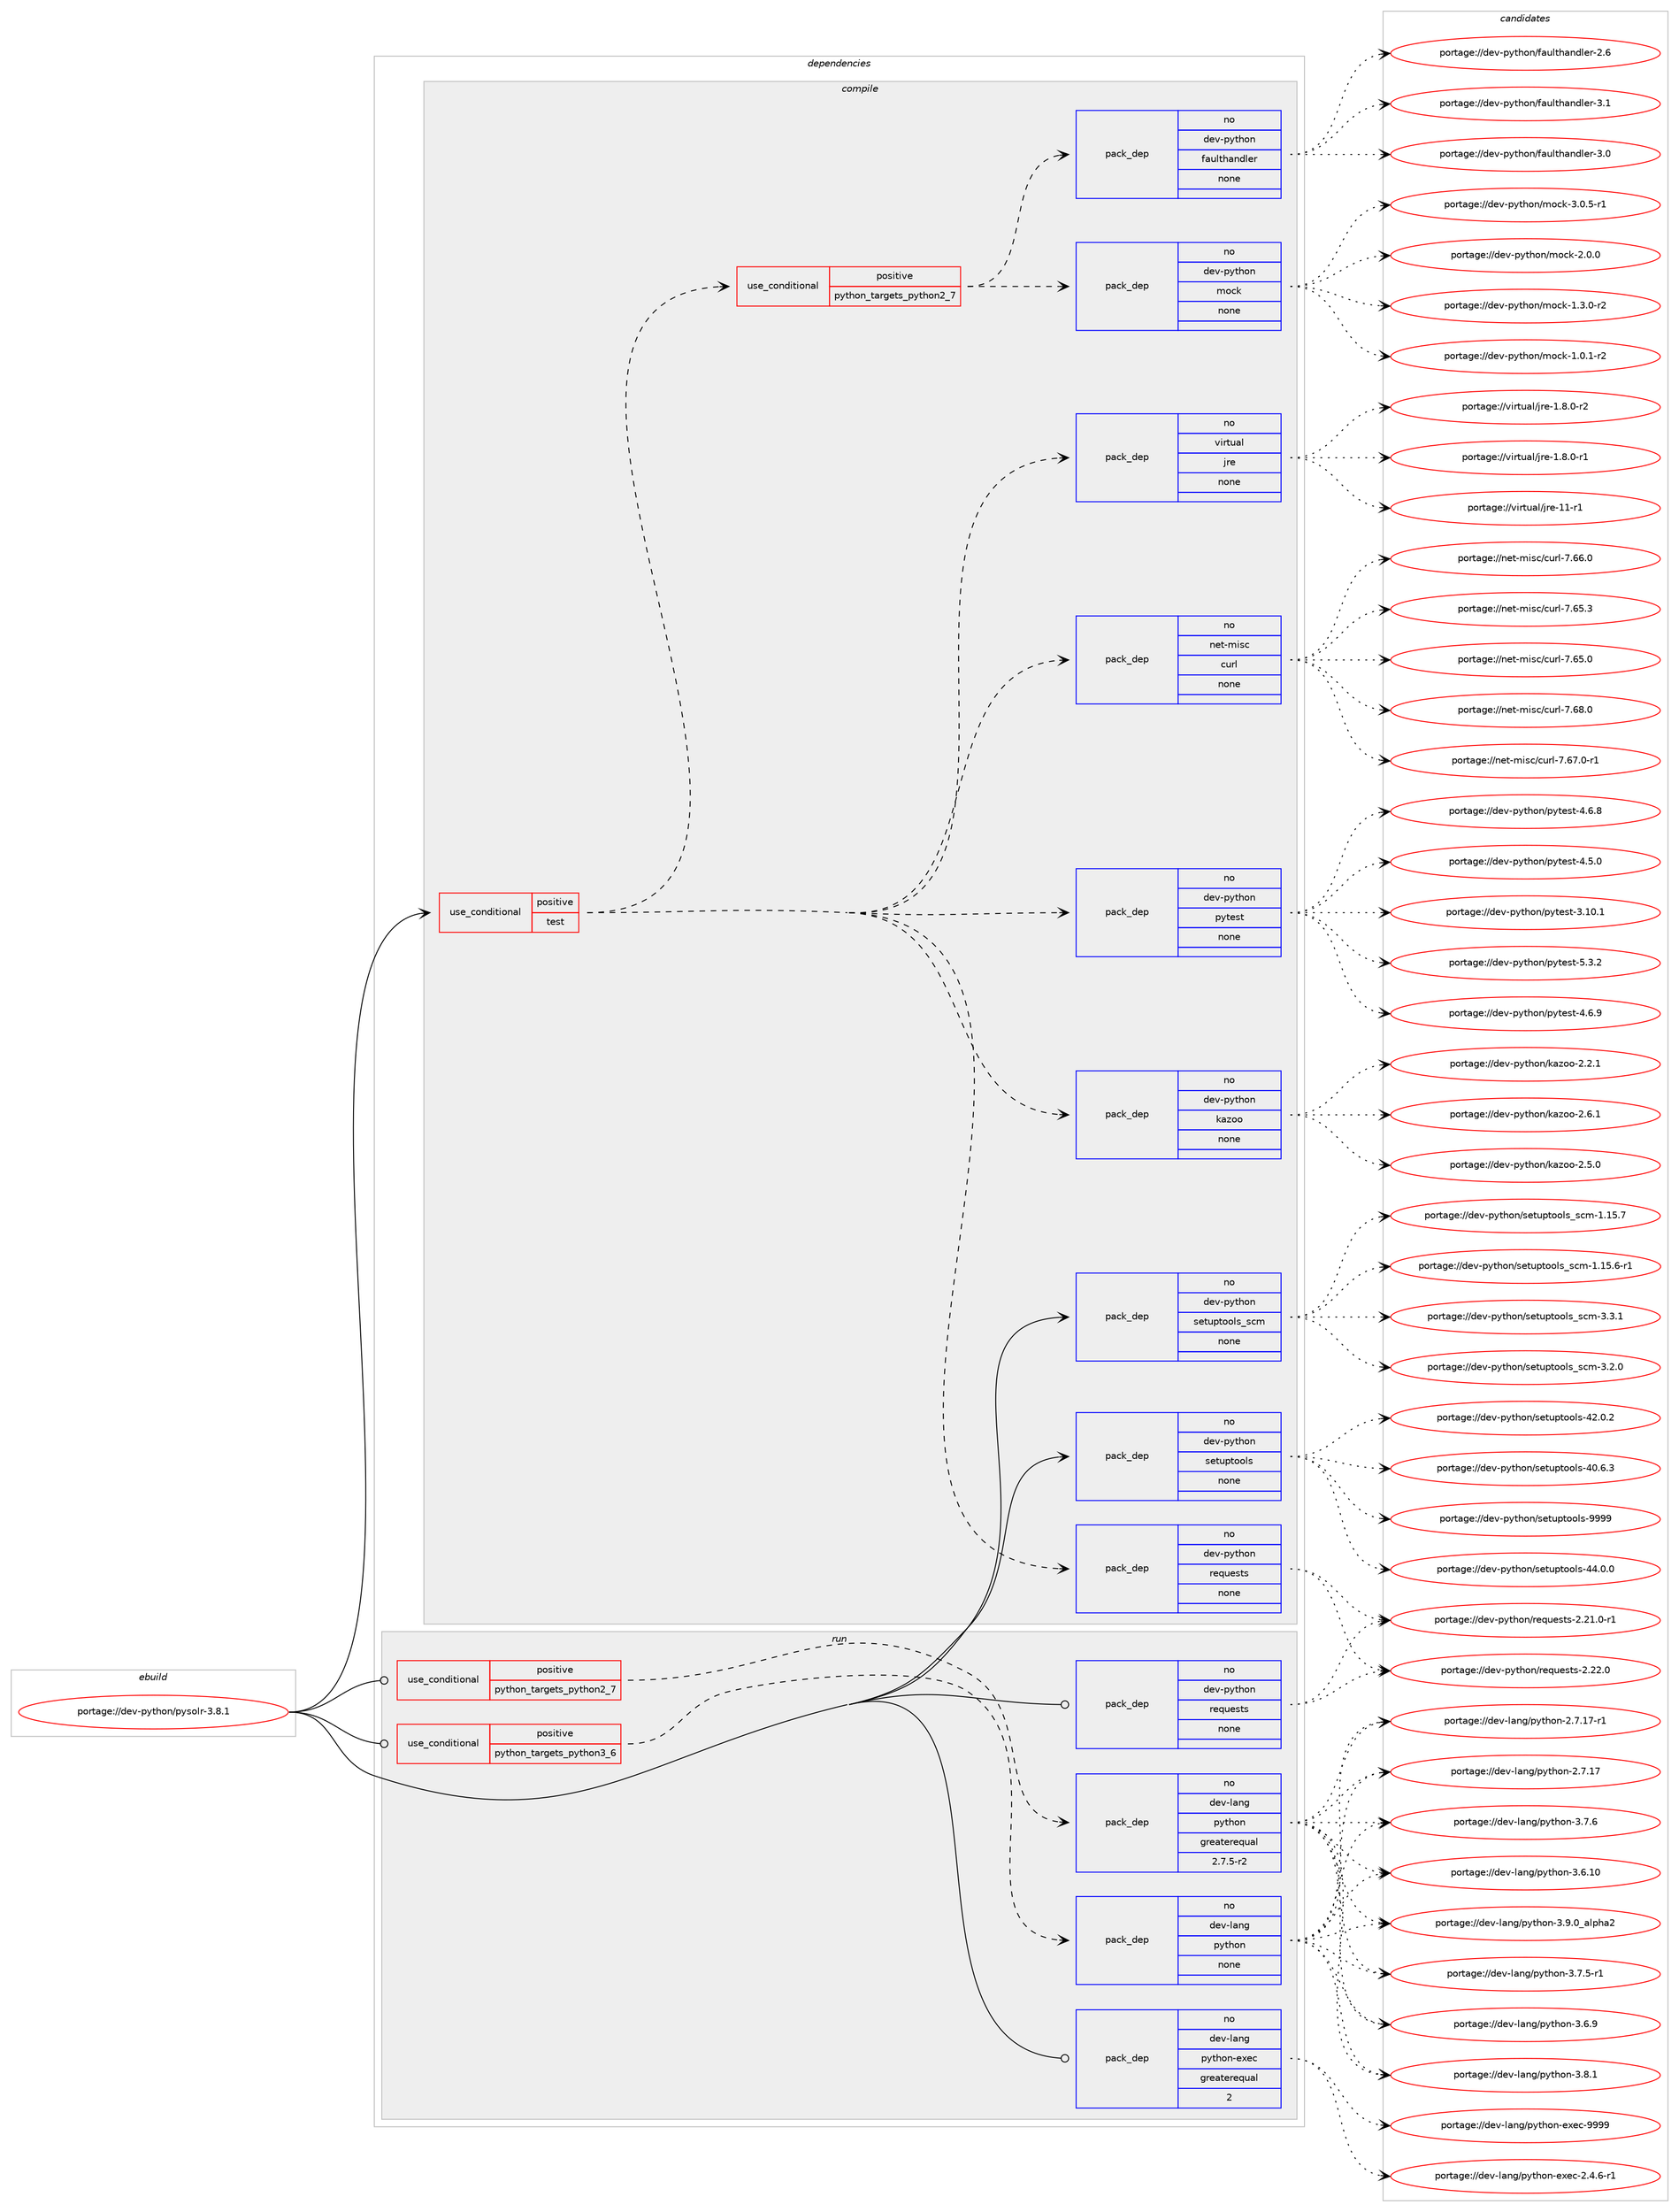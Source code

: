 digraph prolog {

# *************
# Graph options
# *************

newrank=true;
concentrate=true;
compound=true;
graph [rankdir=LR,fontname=Helvetica,fontsize=10,ranksep=1.5];#, ranksep=2.5, nodesep=0.2];
edge  [arrowhead=vee];
node  [fontname=Helvetica,fontsize=10];

# **********
# The ebuild
# **********

subgraph cluster_leftcol {
color=gray;
rank=same;
label=<<i>ebuild</i>>;
id [label="portage://dev-python/pysolr-3.8.1", color=red, width=4, href="../dev-python/pysolr-3.8.1.svg"];
}

# ****************
# The dependencies
# ****************

subgraph cluster_midcol {
color=gray;
label=<<i>dependencies</i>>;
subgraph cluster_compile {
fillcolor="#eeeeee";
style=filled;
label=<<i>compile</i>>;
subgraph cond108548 {
dependency435041 [label=<<TABLE BORDER="0" CELLBORDER="1" CELLSPACING="0" CELLPADDING="4"><TR><TD ROWSPAN="3" CELLPADDING="10">use_conditional</TD></TR><TR><TD>positive</TD></TR><TR><TD>test</TD></TR></TABLE>>, shape=none, color=red];
subgraph pack321571 {
dependency435042 [label=<<TABLE BORDER="0" CELLBORDER="1" CELLSPACING="0" CELLPADDING="4" WIDTH="220"><TR><TD ROWSPAN="6" CELLPADDING="30">pack_dep</TD></TR><TR><TD WIDTH="110">no</TD></TR><TR><TD>dev-python</TD></TR><TR><TD>requests</TD></TR><TR><TD>none</TD></TR><TR><TD></TD></TR></TABLE>>, shape=none, color=blue];
}
dependency435041:e -> dependency435042:w [weight=20,style="dashed",arrowhead="vee"];
subgraph pack321572 {
dependency435043 [label=<<TABLE BORDER="0" CELLBORDER="1" CELLSPACING="0" CELLPADDING="4" WIDTH="220"><TR><TD ROWSPAN="6" CELLPADDING="30">pack_dep</TD></TR><TR><TD WIDTH="110">no</TD></TR><TR><TD>dev-python</TD></TR><TR><TD>kazoo</TD></TR><TR><TD>none</TD></TR><TR><TD></TD></TR></TABLE>>, shape=none, color=blue];
}
dependency435041:e -> dependency435043:w [weight=20,style="dashed",arrowhead="vee"];
subgraph pack321573 {
dependency435044 [label=<<TABLE BORDER="0" CELLBORDER="1" CELLSPACING="0" CELLPADDING="4" WIDTH="220"><TR><TD ROWSPAN="6" CELLPADDING="30">pack_dep</TD></TR><TR><TD WIDTH="110">no</TD></TR><TR><TD>dev-python</TD></TR><TR><TD>pytest</TD></TR><TR><TD>none</TD></TR><TR><TD></TD></TR></TABLE>>, shape=none, color=blue];
}
dependency435041:e -> dependency435044:w [weight=20,style="dashed",arrowhead="vee"];
subgraph pack321574 {
dependency435045 [label=<<TABLE BORDER="0" CELLBORDER="1" CELLSPACING="0" CELLPADDING="4" WIDTH="220"><TR><TD ROWSPAN="6" CELLPADDING="30">pack_dep</TD></TR><TR><TD WIDTH="110">no</TD></TR><TR><TD>net-misc</TD></TR><TR><TD>curl</TD></TR><TR><TD>none</TD></TR><TR><TD></TD></TR></TABLE>>, shape=none, color=blue];
}
dependency435041:e -> dependency435045:w [weight=20,style="dashed",arrowhead="vee"];
subgraph pack321575 {
dependency435046 [label=<<TABLE BORDER="0" CELLBORDER="1" CELLSPACING="0" CELLPADDING="4" WIDTH="220"><TR><TD ROWSPAN="6" CELLPADDING="30">pack_dep</TD></TR><TR><TD WIDTH="110">no</TD></TR><TR><TD>virtual</TD></TR><TR><TD>jre</TD></TR><TR><TD>none</TD></TR><TR><TD></TD></TR></TABLE>>, shape=none, color=blue];
}
dependency435041:e -> dependency435046:w [weight=20,style="dashed",arrowhead="vee"];
subgraph cond108549 {
dependency435047 [label=<<TABLE BORDER="0" CELLBORDER="1" CELLSPACING="0" CELLPADDING="4"><TR><TD ROWSPAN="3" CELLPADDING="10">use_conditional</TD></TR><TR><TD>positive</TD></TR><TR><TD>python_targets_python2_7</TD></TR></TABLE>>, shape=none, color=red];
subgraph pack321576 {
dependency435048 [label=<<TABLE BORDER="0" CELLBORDER="1" CELLSPACING="0" CELLPADDING="4" WIDTH="220"><TR><TD ROWSPAN="6" CELLPADDING="30">pack_dep</TD></TR><TR><TD WIDTH="110">no</TD></TR><TR><TD>dev-python</TD></TR><TR><TD>faulthandler</TD></TR><TR><TD>none</TD></TR><TR><TD></TD></TR></TABLE>>, shape=none, color=blue];
}
dependency435047:e -> dependency435048:w [weight=20,style="dashed",arrowhead="vee"];
subgraph pack321577 {
dependency435049 [label=<<TABLE BORDER="0" CELLBORDER="1" CELLSPACING="0" CELLPADDING="4" WIDTH="220"><TR><TD ROWSPAN="6" CELLPADDING="30">pack_dep</TD></TR><TR><TD WIDTH="110">no</TD></TR><TR><TD>dev-python</TD></TR><TR><TD>mock</TD></TR><TR><TD>none</TD></TR><TR><TD></TD></TR></TABLE>>, shape=none, color=blue];
}
dependency435047:e -> dependency435049:w [weight=20,style="dashed",arrowhead="vee"];
}
dependency435041:e -> dependency435047:w [weight=20,style="dashed",arrowhead="vee"];
}
id:e -> dependency435041:w [weight=20,style="solid",arrowhead="vee"];
subgraph pack321578 {
dependency435050 [label=<<TABLE BORDER="0" CELLBORDER="1" CELLSPACING="0" CELLPADDING="4" WIDTH="220"><TR><TD ROWSPAN="6" CELLPADDING="30">pack_dep</TD></TR><TR><TD WIDTH="110">no</TD></TR><TR><TD>dev-python</TD></TR><TR><TD>setuptools</TD></TR><TR><TD>none</TD></TR><TR><TD></TD></TR></TABLE>>, shape=none, color=blue];
}
id:e -> dependency435050:w [weight=20,style="solid",arrowhead="vee"];
subgraph pack321579 {
dependency435051 [label=<<TABLE BORDER="0" CELLBORDER="1" CELLSPACING="0" CELLPADDING="4" WIDTH="220"><TR><TD ROWSPAN="6" CELLPADDING="30">pack_dep</TD></TR><TR><TD WIDTH="110">no</TD></TR><TR><TD>dev-python</TD></TR><TR><TD>setuptools_scm</TD></TR><TR><TD>none</TD></TR><TR><TD></TD></TR></TABLE>>, shape=none, color=blue];
}
id:e -> dependency435051:w [weight=20,style="solid",arrowhead="vee"];
}
subgraph cluster_compileandrun {
fillcolor="#eeeeee";
style=filled;
label=<<i>compile and run</i>>;
}
subgraph cluster_run {
fillcolor="#eeeeee";
style=filled;
label=<<i>run</i>>;
subgraph cond108550 {
dependency435052 [label=<<TABLE BORDER="0" CELLBORDER="1" CELLSPACING="0" CELLPADDING="4"><TR><TD ROWSPAN="3" CELLPADDING="10">use_conditional</TD></TR><TR><TD>positive</TD></TR><TR><TD>python_targets_python2_7</TD></TR></TABLE>>, shape=none, color=red];
subgraph pack321580 {
dependency435053 [label=<<TABLE BORDER="0" CELLBORDER="1" CELLSPACING="0" CELLPADDING="4" WIDTH="220"><TR><TD ROWSPAN="6" CELLPADDING="30">pack_dep</TD></TR><TR><TD WIDTH="110">no</TD></TR><TR><TD>dev-lang</TD></TR><TR><TD>python</TD></TR><TR><TD>greaterequal</TD></TR><TR><TD>2.7.5-r2</TD></TR></TABLE>>, shape=none, color=blue];
}
dependency435052:e -> dependency435053:w [weight=20,style="dashed",arrowhead="vee"];
}
id:e -> dependency435052:w [weight=20,style="solid",arrowhead="odot"];
subgraph cond108551 {
dependency435054 [label=<<TABLE BORDER="0" CELLBORDER="1" CELLSPACING="0" CELLPADDING="4"><TR><TD ROWSPAN="3" CELLPADDING="10">use_conditional</TD></TR><TR><TD>positive</TD></TR><TR><TD>python_targets_python3_6</TD></TR></TABLE>>, shape=none, color=red];
subgraph pack321581 {
dependency435055 [label=<<TABLE BORDER="0" CELLBORDER="1" CELLSPACING="0" CELLPADDING="4" WIDTH="220"><TR><TD ROWSPAN="6" CELLPADDING="30">pack_dep</TD></TR><TR><TD WIDTH="110">no</TD></TR><TR><TD>dev-lang</TD></TR><TR><TD>python</TD></TR><TR><TD>none</TD></TR><TR><TD></TD></TR></TABLE>>, shape=none, color=blue];
}
dependency435054:e -> dependency435055:w [weight=20,style="dashed",arrowhead="vee"];
}
id:e -> dependency435054:w [weight=20,style="solid",arrowhead="odot"];
subgraph pack321582 {
dependency435056 [label=<<TABLE BORDER="0" CELLBORDER="1" CELLSPACING="0" CELLPADDING="4" WIDTH="220"><TR><TD ROWSPAN="6" CELLPADDING="30">pack_dep</TD></TR><TR><TD WIDTH="110">no</TD></TR><TR><TD>dev-lang</TD></TR><TR><TD>python-exec</TD></TR><TR><TD>greaterequal</TD></TR><TR><TD>2</TD></TR></TABLE>>, shape=none, color=blue];
}
id:e -> dependency435056:w [weight=20,style="solid",arrowhead="odot"];
subgraph pack321583 {
dependency435057 [label=<<TABLE BORDER="0" CELLBORDER="1" CELLSPACING="0" CELLPADDING="4" WIDTH="220"><TR><TD ROWSPAN="6" CELLPADDING="30">pack_dep</TD></TR><TR><TD WIDTH="110">no</TD></TR><TR><TD>dev-python</TD></TR><TR><TD>requests</TD></TR><TR><TD>none</TD></TR><TR><TD></TD></TR></TABLE>>, shape=none, color=blue];
}
id:e -> dependency435057:w [weight=20,style="solid",arrowhead="odot"];
}
}

# **************
# The candidates
# **************

subgraph cluster_choices {
rank=same;
color=gray;
label=<<i>candidates</i>>;

subgraph choice321571 {
color=black;
nodesep=1;
choice100101118451121211161041111104711410111311710111511611545504650504648 [label="portage://dev-python/requests-2.22.0", color=red, width=4,href="../dev-python/requests-2.22.0.svg"];
choice1001011184511212111610411111047114101113117101115116115455046504946484511449 [label="portage://dev-python/requests-2.21.0-r1", color=red, width=4,href="../dev-python/requests-2.21.0-r1.svg"];
dependency435042:e -> choice100101118451121211161041111104711410111311710111511611545504650504648:w [style=dotted,weight="100"];
dependency435042:e -> choice1001011184511212111610411111047114101113117101115116115455046504946484511449:w [style=dotted,weight="100"];
}
subgraph choice321572 {
color=black;
nodesep=1;
choice100101118451121211161041111104710797122111111455046544649 [label="portage://dev-python/kazoo-2.6.1", color=red, width=4,href="../dev-python/kazoo-2.6.1.svg"];
choice100101118451121211161041111104710797122111111455046534648 [label="portage://dev-python/kazoo-2.5.0", color=red, width=4,href="../dev-python/kazoo-2.5.0.svg"];
choice100101118451121211161041111104710797122111111455046504649 [label="portage://dev-python/kazoo-2.2.1", color=red, width=4,href="../dev-python/kazoo-2.2.1.svg"];
dependency435043:e -> choice100101118451121211161041111104710797122111111455046544649:w [style=dotted,weight="100"];
dependency435043:e -> choice100101118451121211161041111104710797122111111455046534648:w [style=dotted,weight="100"];
dependency435043:e -> choice100101118451121211161041111104710797122111111455046504649:w [style=dotted,weight="100"];
}
subgraph choice321573 {
color=black;
nodesep=1;
choice1001011184511212111610411111047112121116101115116455346514650 [label="portage://dev-python/pytest-5.3.2", color=red, width=4,href="../dev-python/pytest-5.3.2.svg"];
choice1001011184511212111610411111047112121116101115116455246544657 [label="portage://dev-python/pytest-4.6.9", color=red, width=4,href="../dev-python/pytest-4.6.9.svg"];
choice1001011184511212111610411111047112121116101115116455246544656 [label="portage://dev-python/pytest-4.6.8", color=red, width=4,href="../dev-python/pytest-4.6.8.svg"];
choice1001011184511212111610411111047112121116101115116455246534648 [label="portage://dev-python/pytest-4.5.0", color=red, width=4,href="../dev-python/pytest-4.5.0.svg"];
choice100101118451121211161041111104711212111610111511645514649484649 [label="portage://dev-python/pytest-3.10.1", color=red, width=4,href="../dev-python/pytest-3.10.1.svg"];
dependency435044:e -> choice1001011184511212111610411111047112121116101115116455346514650:w [style=dotted,weight="100"];
dependency435044:e -> choice1001011184511212111610411111047112121116101115116455246544657:w [style=dotted,weight="100"];
dependency435044:e -> choice1001011184511212111610411111047112121116101115116455246544656:w [style=dotted,weight="100"];
dependency435044:e -> choice1001011184511212111610411111047112121116101115116455246534648:w [style=dotted,weight="100"];
dependency435044:e -> choice100101118451121211161041111104711212111610111511645514649484649:w [style=dotted,weight="100"];
}
subgraph choice321574 {
color=black;
nodesep=1;
choice1101011164510910511599479911711410845554654564648 [label="portage://net-misc/curl-7.68.0", color=red, width=4,href="../net-misc/curl-7.68.0.svg"];
choice11010111645109105115994799117114108455546545546484511449 [label="portage://net-misc/curl-7.67.0-r1", color=red, width=4,href="../net-misc/curl-7.67.0-r1.svg"];
choice1101011164510910511599479911711410845554654544648 [label="portage://net-misc/curl-7.66.0", color=red, width=4,href="../net-misc/curl-7.66.0.svg"];
choice1101011164510910511599479911711410845554654534651 [label="portage://net-misc/curl-7.65.3", color=red, width=4,href="../net-misc/curl-7.65.3.svg"];
choice1101011164510910511599479911711410845554654534648 [label="portage://net-misc/curl-7.65.0", color=red, width=4,href="../net-misc/curl-7.65.0.svg"];
dependency435045:e -> choice1101011164510910511599479911711410845554654564648:w [style=dotted,weight="100"];
dependency435045:e -> choice11010111645109105115994799117114108455546545546484511449:w [style=dotted,weight="100"];
dependency435045:e -> choice1101011164510910511599479911711410845554654544648:w [style=dotted,weight="100"];
dependency435045:e -> choice1101011164510910511599479911711410845554654534651:w [style=dotted,weight="100"];
dependency435045:e -> choice1101011164510910511599479911711410845554654534648:w [style=dotted,weight="100"];
}
subgraph choice321575 {
color=black;
nodesep=1;
choice11810511411611797108471061141014549494511449 [label="portage://virtual/jre-11-r1", color=red, width=4,href="../virtual/jre-11-r1.svg"];
choice11810511411611797108471061141014549465646484511450 [label="portage://virtual/jre-1.8.0-r2", color=red, width=4,href="../virtual/jre-1.8.0-r2.svg"];
choice11810511411611797108471061141014549465646484511449 [label="portage://virtual/jre-1.8.0-r1", color=red, width=4,href="../virtual/jre-1.8.0-r1.svg"];
dependency435046:e -> choice11810511411611797108471061141014549494511449:w [style=dotted,weight="100"];
dependency435046:e -> choice11810511411611797108471061141014549465646484511450:w [style=dotted,weight="100"];
dependency435046:e -> choice11810511411611797108471061141014549465646484511449:w [style=dotted,weight="100"];
}
subgraph choice321576 {
color=black;
nodesep=1;
choice1001011184511212111610411111047102971171081161049711010010810111445514649 [label="portage://dev-python/faulthandler-3.1", color=red, width=4,href="../dev-python/faulthandler-3.1.svg"];
choice1001011184511212111610411111047102971171081161049711010010810111445514648 [label="portage://dev-python/faulthandler-3.0", color=red, width=4,href="../dev-python/faulthandler-3.0.svg"];
choice1001011184511212111610411111047102971171081161049711010010810111445504654 [label="portage://dev-python/faulthandler-2.6", color=red, width=4,href="../dev-python/faulthandler-2.6.svg"];
dependency435048:e -> choice1001011184511212111610411111047102971171081161049711010010810111445514649:w [style=dotted,weight="100"];
dependency435048:e -> choice1001011184511212111610411111047102971171081161049711010010810111445514648:w [style=dotted,weight="100"];
dependency435048:e -> choice1001011184511212111610411111047102971171081161049711010010810111445504654:w [style=dotted,weight="100"];
}
subgraph choice321577 {
color=black;
nodesep=1;
choice1001011184511212111610411111047109111991074551464846534511449 [label="portage://dev-python/mock-3.0.5-r1", color=red, width=4,href="../dev-python/mock-3.0.5-r1.svg"];
choice100101118451121211161041111104710911199107455046484648 [label="portage://dev-python/mock-2.0.0", color=red, width=4,href="../dev-python/mock-2.0.0.svg"];
choice1001011184511212111610411111047109111991074549465146484511450 [label="portage://dev-python/mock-1.3.0-r2", color=red, width=4,href="../dev-python/mock-1.3.0-r2.svg"];
choice1001011184511212111610411111047109111991074549464846494511450 [label="portage://dev-python/mock-1.0.1-r2", color=red, width=4,href="../dev-python/mock-1.0.1-r2.svg"];
dependency435049:e -> choice1001011184511212111610411111047109111991074551464846534511449:w [style=dotted,weight="100"];
dependency435049:e -> choice100101118451121211161041111104710911199107455046484648:w [style=dotted,weight="100"];
dependency435049:e -> choice1001011184511212111610411111047109111991074549465146484511450:w [style=dotted,weight="100"];
dependency435049:e -> choice1001011184511212111610411111047109111991074549464846494511450:w [style=dotted,weight="100"];
}
subgraph choice321578 {
color=black;
nodesep=1;
choice10010111845112121116104111110471151011161171121161111111081154557575757 [label="portage://dev-python/setuptools-9999", color=red, width=4,href="../dev-python/setuptools-9999.svg"];
choice100101118451121211161041111104711510111611711211611111110811545525246484648 [label="portage://dev-python/setuptools-44.0.0", color=red, width=4,href="../dev-python/setuptools-44.0.0.svg"];
choice100101118451121211161041111104711510111611711211611111110811545525046484650 [label="portage://dev-python/setuptools-42.0.2", color=red, width=4,href="../dev-python/setuptools-42.0.2.svg"];
choice100101118451121211161041111104711510111611711211611111110811545524846544651 [label="portage://dev-python/setuptools-40.6.3", color=red, width=4,href="../dev-python/setuptools-40.6.3.svg"];
dependency435050:e -> choice10010111845112121116104111110471151011161171121161111111081154557575757:w [style=dotted,weight="100"];
dependency435050:e -> choice100101118451121211161041111104711510111611711211611111110811545525246484648:w [style=dotted,weight="100"];
dependency435050:e -> choice100101118451121211161041111104711510111611711211611111110811545525046484650:w [style=dotted,weight="100"];
dependency435050:e -> choice100101118451121211161041111104711510111611711211611111110811545524846544651:w [style=dotted,weight="100"];
}
subgraph choice321579 {
color=black;
nodesep=1;
choice10010111845112121116104111110471151011161171121161111111081159511599109455146514649 [label="portage://dev-python/setuptools_scm-3.3.1", color=red, width=4,href="../dev-python/setuptools_scm-3.3.1.svg"];
choice10010111845112121116104111110471151011161171121161111111081159511599109455146504648 [label="portage://dev-python/setuptools_scm-3.2.0", color=red, width=4,href="../dev-python/setuptools_scm-3.2.0.svg"];
choice1001011184511212111610411111047115101116117112116111111108115951159910945494649534655 [label="portage://dev-python/setuptools_scm-1.15.7", color=red, width=4,href="../dev-python/setuptools_scm-1.15.7.svg"];
choice10010111845112121116104111110471151011161171121161111111081159511599109454946495346544511449 [label="portage://dev-python/setuptools_scm-1.15.6-r1", color=red, width=4,href="../dev-python/setuptools_scm-1.15.6-r1.svg"];
dependency435051:e -> choice10010111845112121116104111110471151011161171121161111111081159511599109455146514649:w [style=dotted,weight="100"];
dependency435051:e -> choice10010111845112121116104111110471151011161171121161111111081159511599109455146504648:w [style=dotted,weight="100"];
dependency435051:e -> choice1001011184511212111610411111047115101116117112116111111108115951159910945494649534655:w [style=dotted,weight="100"];
dependency435051:e -> choice10010111845112121116104111110471151011161171121161111111081159511599109454946495346544511449:w [style=dotted,weight="100"];
}
subgraph choice321580 {
color=black;
nodesep=1;
choice10010111845108971101034711212111610411111045514657464895971081121049750 [label="portage://dev-lang/python-3.9.0_alpha2", color=red, width=4,href="../dev-lang/python-3.9.0_alpha2.svg"];
choice100101118451089711010347112121116104111110455146564649 [label="portage://dev-lang/python-3.8.1", color=red, width=4,href="../dev-lang/python-3.8.1.svg"];
choice100101118451089711010347112121116104111110455146554654 [label="portage://dev-lang/python-3.7.6", color=red, width=4,href="../dev-lang/python-3.7.6.svg"];
choice1001011184510897110103471121211161041111104551465546534511449 [label="portage://dev-lang/python-3.7.5-r1", color=red, width=4,href="../dev-lang/python-3.7.5-r1.svg"];
choice100101118451089711010347112121116104111110455146544657 [label="portage://dev-lang/python-3.6.9", color=red, width=4,href="../dev-lang/python-3.6.9.svg"];
choice10010111845108971101034711212111610411111045514654464948 [label="portage://dev-lang/python-3.6.10", color=red, width=4,href="../dev-lang/python-3.6.10.svg"];
choice100101118451089711010347112121116104111110455046554649554511449 [label="portage://dev-lang/python-2.7.17-r1", color=red, width=4,href="../dev-lang/python-2.7.17-r1.svg"];
choice10010111845108971101034711212111610411111045504655464955 [label="portage://dev-lang/python-2.7.17", color=red, width=4,href="../dev-lang/python-2.7.17.svg"];
dependency435053:e -> choice10010111845108971101034711212111610411111045514657464895971081121049750:w [style=dotted,weight="100"];
dependency435053:e -> choice100101118451089711010347112121116104111110455146564649:w [style=dotted,weight="100"];
dependency435053:e -> choice100101118451089711010347112121116104111110455146554654:w [style=dotted,weight="100"];
dependency435053:e -> choice1001011184510897110103471121211161041111104551465546534511449:w [style=dotted,weight="100"];
dependency435053:e -> choice100101118451089711010347112121116104111110455146544657:w [style=dotted,weight="100"];
dependency435053:e -> choice10010111845108971101034711212111610411111045514654464948:w [style=dotted,weight="100"];
dependency435053:e -> choice100101118451089711010347112121116104111110455046554649554511449:w [style=dotted,weight="100"];
dependency435053:e -> choice10010111845108971101034711212111610411111045504655464955:w [style=dotted,weight="100"];
}
subgraph choice321581 {
color=black;
nodesep=1;
choice10010111845108971101034711212111610411111045514657464895971081121049750 [label="portage://dev-lang/python-3.9.0_alpha2", color=red, width=4,href="../dev-lang/python-3.9.0_alpha2.svg"];
choice100101118451089711010347112121116104111110455146564649 [label="portage://dev-lang/python-3.8.1", color=red, width=4,href="../dev-lang/python-3.8.1.svg"];
choice100101118451089711010347112121116104111110455146554654 [label="portage://dev-lang/python-3.7.6", color=red, width=4,href="../dev-lang/python-3.7.6.svg"];
choice1001011184510897110103471121211161041111104551465546534511449 [label="portage://dev-lang/python-3.7.5-r1", color=red, width=4,href="../dev-lang/python-3.7.5-r1.svg"];
choice100101118451089711010347112121116104111110455146544657 [label="portage://dev-lang/python-3.6.9", color=red, width=4,href="../dev-lang/python-3.6.9.svg"];
choice10010111845108971101034711212111610411111045514654464948 [label="portage://dev-lang/python-3.6.10", color=red, width=4,href="../dev-lang/python-3.6.10.svg"];
choice100101118451089711010347112121116104111110455046554649554511449 [label="portage://dev-lang/python-2.7.17-r1", color=red, width=4,href="../dev-lang/python-2.7.17-r1.svg"];
choice10010111845108971101034711212111610411111045504655464955 [label="portage://dev-lang/python-2.7.17", color=red, width=4,href="../dev-lang/python-2.7.17.svg"];
dependency435055:e -> choice10010111845108971101034711212111610411111045514657464895971081121049750:w [style=dotted,weight="100"];
dependency435055:e -> choice100101118451089711010347112121116104111110455146564649:w [style=dotted,weight="100"];
dependency435055:e -> choice100101118451089711010347112121116104111110455146554654:w [style=dotted,weight="100"];
dependency435055:e -> choice1001011184510897110103471121211161041111104551465546534511449:w [style=dotted,weight="100"];
dependency435055:e -> choice100101118451089711010347112121116104111110455146544657:w [style=dotted,weight="100"];
dependency435055:e -> choice10010111845108971101034711212111610411111045514654464948:w [style=dotted,weight="100"];
dependency435055:e -> choice100101118451089711010347112121116104111110455046554649554511449:w [style=dotted,weight="100"];
dependency435055:e -> choice10010111845108971101034711212111610411111045504655464955:w [style=dotted,weight="100"];
}
subgraph choice321582 {
color=black;
nodesep=1;
choice10010111845108971101034711212111610411111045101120101994557575757 [label="portage://dev-lang/python-exec-9999", color=red, width=4,href="../dev-lang/python-exec-9999.svg"];
choice10010111845108971101034711212111610411111045101120101994550465246544511449 [label="portage://dev-lang/python-exec-2.4.6-r1", color=red, width=4,href="../dev-lang/python-exec-2.4.6-r1.svg"];
dependency435056:e -> choice10010111845108971101034711212111610411111045101120101994557575757:w [style=dotted,weight="100"];
dependency435056:e -> choice10010111845108971101034711212111610411111045101120101994550465246544511449:w [style=dotted,weight="100"];
}
subgraph choice321583 {
color=black;
nodesep=1;
choice100101118451121211161041111104711410111311710111511611545504650504648 [label="portage://dev-python/requests-2.22.0", color=red, width=4,href="../dev-python/requests-2.22.0.svg"];
choice1001011184511212111610411111047114101113117101115116115455046504946484511449 [label="portage://dev-python/requests-2.21.0-r1", color=red, width=4,href="../dev-python/requests-2.21.0-r1.svg"];
dependency435057:e -> choice100101118451121211161041111104711410111311710111511611545504650504648:w [style=dotted,weight="100"];
dependency435057:e -> choice1001011184511212111610411111047114101113117101115116115455046504946484511449:w [style=dotted,weight="100"];
}
}

}
